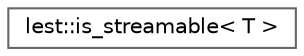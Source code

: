 digraph "Graphical Class Hierarchy"
{
 // LATEX_PDF_SIZE
  bgcolor="transparent";
  edge [fontname=Helvetica,fontsize=10,labelfontname=Helvetica,labelfontsize=10];
  node [fontname=Helvetica,fontsize=10,shape=box,height=0.2,width=0.4];
  rankdir="LR";
  Node0 [id="Node000000",label="lest::is_streamable\< T \>",height=0.2,width=0.4,color="grey40", fillcolor="white", style="filled",URL="$structlest_1_1is__streamable.html",tooltip=" "];
}
